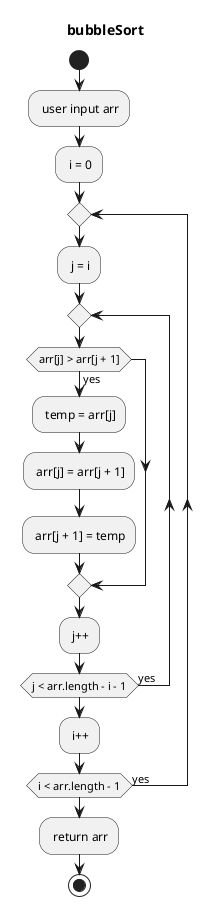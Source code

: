 @startuml
title bubbleSort
start
: user input arr;
: i = 0;
repeat
  : j = i;
  repeat
    if (arr[j] > arr[j + 1]) then (yes)
      : temp = arr[j];
      : arr[j] = arr[j + 1];
      : arr[j + 1] = temp;
    endif
    : j++;
  repeat while (j < arr.length - i - 1) is (yes)
  : i++;
repeat while (i < arr.length - 1) is (yes)
: return arr;
stop
@enduml